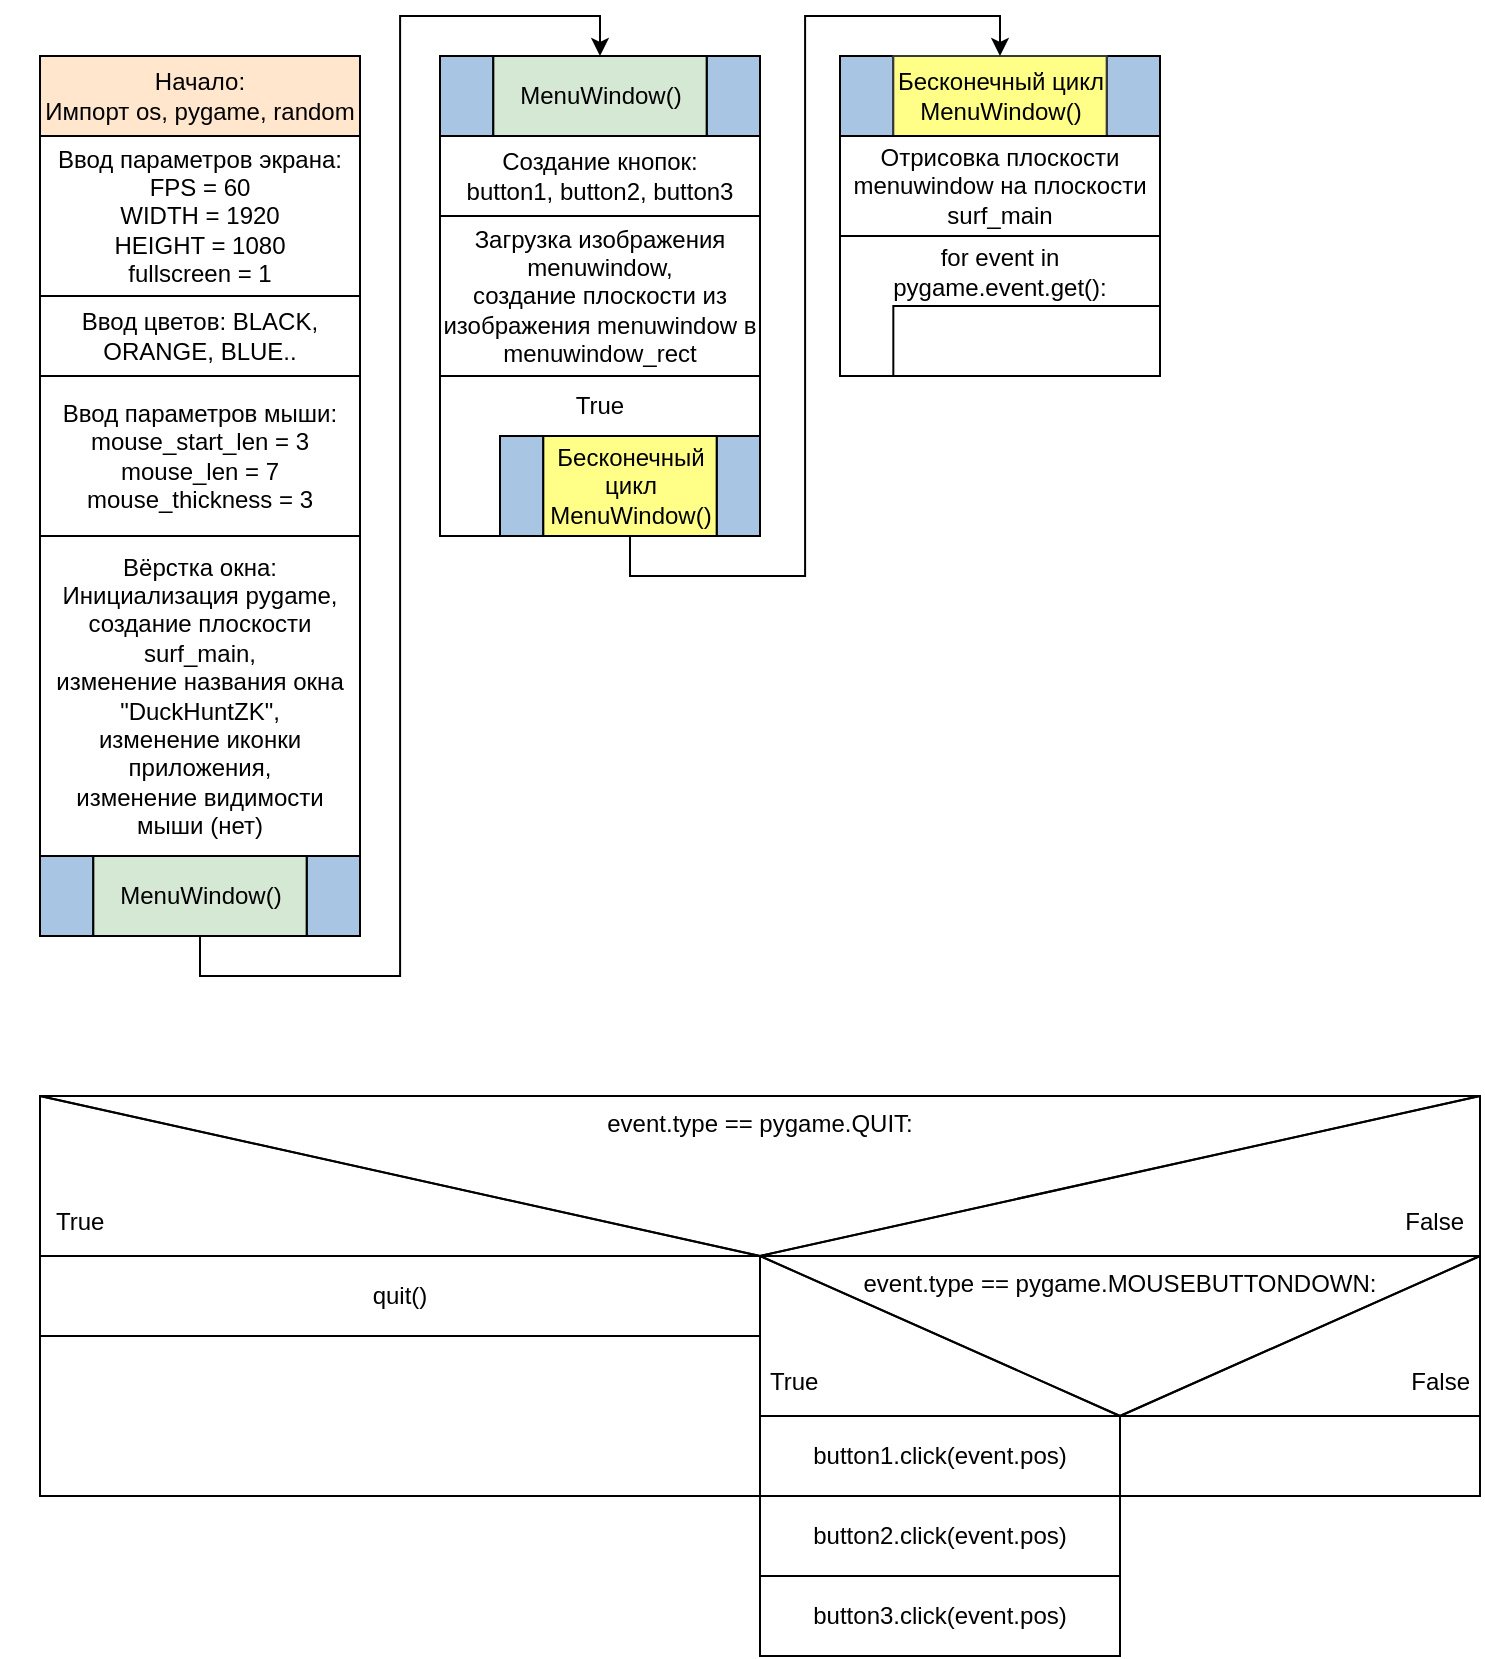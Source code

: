 <mxfile version="12.6.5" type="github">
  <diagram id="prtHgNgQTEPvFCAcTncT" name="Page-1">
    <mxGraphModel dx="827" dy="929" grid="1" gridSize="10" guides="1" tooltips="1" connect="1" arrows="1" fold="1" page="1" pageScale="1" pageWidth="827" pageHeight="1169" math="0" shadow="0">
      <root>
        <mxCell id="0"/>
        <mxCell id="1" parent="0"/>
        <mxCell id="jdtG7Yh1p48Bzpzom1qN-37" value="" style="group" parent="1" vertex="1" connectable="0">
          <mxGeometry x="20" y="20.0" width="120" height="40" as="geometry"/>
        </mxCell>
        <mxCell id="n9Zh9XnR0L69BOQKEp_e-7" value="Ввод параметров экрана: FPS = 60&lt;br&gt;WIDTH = 1920&lt;br&gt;HEIGHT = 1080&lt;br&gt;fullscreen = 1&lt;br&gt;" style="rounded=0;whiteSpace=wrap;html=1;" parent="1" vertex="1">
          <mxGeometry x="40" y="80" width="160" height="80" as="geometry"/>
        </mxCell>
        <mxCell id="n9Zh9XnR0L69BOQKEp_e-13" value="&lt;div style=&quot;white-space: normal&quot;&gt;Ввод цветов: BLACK, ORANGE, BLUE..&lt;/div&gt;" style="rounded=0;whiteSpace=wrap;html=1;" parent="1" vertex="1">
          <mxGeometry x="40" y="160" width="160" height="40" as="geometry"/>
        </mxCell>
        <mxCell id="n9Zh9XnR0L69BOQKEp_e-17" value="&lt;span style=&quot;white-space: normal&quot;&gt;Ввод параметров мыши: mouse_start_len = 3&lt;/span&gt;&lt;br style=&quot;white-space: normal&quot;&gt;&lt;div style=&quot;white-space: normal&quot;&gt;mouse_len = 7&lt;/div&gt;&lt;div style=&quot;white-space: normal&quot;&gt;mouse_thickness = 3&lt;/div&gt;" style="rounded=0;whiteSpace=wrap;html=1;" parent="1" vertex="1">
          <mxGeometry x="40" y="200" width="160" height="80" as="geometry"/>
        </mxCell>
        <mxCell id="n9Zh9XnR0L69BOQKEp_e-27" value="Вёрстка окна:&lt;br&gt;Инициализация pygame,&lt;br&gt;создание плоскости surf_main,&lt;br&gt;изменение названия окна &quot;DuckHuntZK&quot;,&lt;br&gt;изменение иконки приложения,&lt;br&gt;изменение видимости мыши (нет)" style="rounded=0;whiteSpace=wrap;html=1;" parent="1" vertex="1">
          <mxGeometry x="40" y="280" width="160" height="160" as="geometry"/>
        </mxCell>
        <mxCell id="kuAtARL2WekMiC1p0sdf-1" value="Начало:&lt;br&gt;Импорт os, pygame, random" style="rounded=0;whiteSpace=wrap;html=1;fillColor=#ffe6cc;strokeColor=#000000;" vertex="1" parent="1">
          <mxGeometry x="40" y="40" width="160" height="40" as="geometry"/>
        </mxCell>
        <mxCell id="kuAtARL2WekMiC1p0sdf-10" value="" style="group;strokeColor=#000000;fillColor=#FFFFFF;" vertex="1" connectable="0" parent="1">
          <mxGeometry x="40" y="440" width="160" height="40" as="geometry"/>
        </mxCell>
        <mxCell id="kuAtARL2WekMiC1p0sdf-11" value="" style="group" vertex="1" connectable="0" parent="kuAtARL2WekMiC1p0sdf-10">
          <mxGeometry width="160" height="40" as="geometry"/>
        </mxCell>
        <mxCell id="kuAtARL2WekMiC1p0sdf-12" value="" style="group" vertex="1" connectable="0" parent="kuAtARL2WekMiC1p0sdf-11">
          <mxGeometry width="160" height="40" as="geometry"/>
        </mxCell>
        <mxCell id="kuAtARL2WekMiC1p0sdf-13" value="" style="rounded=0;whiteSpace=wrap;html=1;fillColor=#A8C6E3;strokeColor=#000000;fontColor=#ffffff;" vertex="1" parent="kuAtARL2WekMiC1p0sdf-12">
          <mxGeometry x="133.333" width="26.667" height="40" as="geometry"/>
        </mxCell>
        <mxCell id="kuAtARL2WekMiC1p0sdf-14" value="" style="rounded=0;whiteSpace=wrap;html=1;fillColor=#A8C6E3;strokeColor=#000000;fontColor=#ffffff;" vertex="1" parent="kuAtARL2WekMiC1p0sdf-12">
          <mxGeometry width="26.667" height="40" as="geometry"/>
        </mxCell>
        <mxCell id="kuAtARL2WekMiC1p0sdf-15" value="MenuWindow()" style="rounded=0;whiteSpace=wrap;html=1;fillColor=#d5e8d4;strokeColor=#000000;" vertex="1" parent="kuAtARL2WekMiC1p0sdf-12">
          <mxGeometry x="26.667" width="106.667" height="40" as="geometry"/>
        </mxCell>
        <mxCell id="kuAtARL2WekMiC1p0sdf-53" style="edgeStyle=orthogonalEdgeStyle;rounded=0;orthogonalLoop=1;jettySize=auto;html=1;exitX=0.5;exitY=1;exitDx=0;exitDy=0;entryX=0.5;entryY=0;entryDx=0;entryDy=0;" edge="1" parent="1" source="kuAtARL2WekMiC1p0sdf-15" target="kuAtARL2WekMiC1p0sdf-51">
          <mxGeometry relative="1" as="geometry">
            <mxPoint x="280" y="-10" as="targetPoint"/>
          </mxGeometry>
        </mxCell>
        <mxCell id="n9Zh9XnR0L69BOQKEp_e-25" value="Создание кнопок:&lt;br&gt;button1, button2, button3" style="rounded=0;whiteSpace=wrap;html=1;" parent="1" vertex="1">
          <mxGeometry x="240" y="80.0" width="160" height="40.0" as="geometry"/>
        </mxCell>
        <mxCell id="n9Zh9XnR0L69BOQKEp_e-26" value="Загрузка изображения menuwindow,&lt;br&gt;создание плоскости из изображения menuwindow в menuwindow_rect" style="rounded=0;whiteSpace=wrap;html=1;" parent="1" vertex="1">
          <mxGeometry x="240" y="120.0" width="160" height="80.0" as="geometry"/>
        </mxCell>
        <mxCell id="kuAtARL2WekMiC1p0sdf-46" value="" style="group;strokeColor=#000000;fillColor=#FFFFFF;" vertex="1" connectable="0" parent="1">
          <mxGeometry x="240" y="40" width="160" height="40.0" as="geometry"/>
        </mxCell>
        <mxCell id="kuAtARL2WekMiC1p0sdf-47" value="" style="group" vertex="1" connectable="0" parent="kuAtARL2WekMiC1p0sdf-46">
          <mxGeometry width="160" height="40.0" as="geometry"/>
        </mxCell>
        <mxCell id="kuAtARL2WekMiC1p0sdf-48" value="" style="group" vertex="1" connectable="0" parent="kuAtARL2WekMiC1p0sdf-47">
          <mxGeometry width="160" height="40.0" as="geometry"/>
        </mxCell>
        <mxCell id="kuAtARL2WekMiC1p0sdf-49" value="" style="rounded=0;whiteSpace=wrap;html=1;fillColor=#A8C6E3;strokeColor=#000000;fontColor=#ffffff;" vertex="1" parent="kuAtARL2WekMiC1p0sdf-48">
          <mxGeometry x="133.333" width="26.667" height="40.0" as="geometry"/>
        </mxCell>
        <mxCell id="kuAtARL2WekMiC1p0sdf-50" value="" style="rounded=0;whiteSpace=wrap;html=1;fillColor=#A8C6E3;strokeColor=#000000;fontColor=#ffffff;" vertex="1" parent="kuAtARL2WekMiC1p0sdf-48">
          <mxGeometry width="26.667" height="40.0" as="geometry"/>
        </mxCell>
        <mxCell id="kuAtARL2WekMiC1p0sdf-51" value="MenuWindow()" style="rounded=0;whiteSpace=wrap;html=1;fillColor=#d5e8d4;strokeColor=#000000;" vertex="1" parent="kuAtARL2WekMiC1p0sdf-48">
          <mxGeometry x="26.667" width="106.667" height="40.0" as="geometry"/>
        </mxCell>
        <mxCell id="kuAtARL2WekMiC1p0sdf-73" value="" style="group;strokeColor=#000000;fillColor=#FFFFFF;" vertex="1" connectable="0" parent="1">
          <mxGeometry x="240" y="200" width="160" height="80.0" as="geometry"/>
        </mxCell>
        <mxCell id="kuAtARL2WekMiC1p0sdf-74" value="" style="rounded=0;whiteSpace=wrap;html=1;" vertex="1" parent="kuAtARL2WekMiC1p0sdf-73">
          <mxGeometry width="160" height="80" as="geometry"/>
        </mxCell>
        <mxCell id="kuAtARL2WekMiC1p0sdf-75" value="True" style="rounded=0;whiteSpace=wrap;html=1;fillColor=none;strokeColor=none;" vertex="1" parent="kuAtARL2WekMiC1p0sdf-73">
          <mxGeometry width="160" height="30" as="geometry"/>
        </mxCell>
        <mxCell id="kuAtARL2WekMiC1p0sdf-76" value="" style="rounded=0;whiteSpace=wrap;html=1;" vertex="1" parent="kuAtARL2WekMiC1p0sdf-73">
          <mxGeometry x="40" y="40" width="120" height="40" as="geometry"/>
        </mxCell>
        <mxCell id="kuAtARL2WekMiC1p0sdf-77" value="" style="group;strokeColor=#000000;fillColor=#FFFFFF;" vertex="1" connectable="0" parent="kuAtARL2WekMiC1p0sdf-73">
          <mxGeometry x="30" y="30" width="130" height="50" as="geometry"/>
        </mxCell>
        <mxCell id="kuAtARL2WekMiC1p0sdf-78" value="" style="group" vertex="1" connectable="0" parent="kuAtARL2WekMiC1p0sdf-77">
          <mxGeometry width="130" height="50" as="geometry"/>
        </mxCell>
        <mxCell id="kuAtARL2WekMiC1p0sdf-79" value="" style="group" vertex="1" connectable="0" parent="kuAtARL2WekMiC1p0sdf-78">
          <mxGeometry width="130" height="50" as="geometry"/>
        </mxCell>
        <mxCell id="kuAtARL2WekMiC1p0sdf-80" value="" style="rounded=0;whiteSpace=wrap;html=1;fillColor=#A8C6E3;strokeColor=#000000;fontColor=#ffffff;" vertex="1" parent="kuAtARL2WekMiC1p0sdf-79">
          <mxGeometry x="108.333" width="21.667" height="50" as="geometry"/>
        </mxCell>
        <mxCell id="kuAtARL2WekMiC1p0sdf-81" value="" style="rounded=0;whiteSpace=wrap;html=1;fillColor=#A8C6E3;strokeColor=#000000;fontColor=#ffffff;" vertex="1" parent="kuAtARL2WekMiC1p0sdf-79">
          <mxGeometry width="21.667" height="50" as="geometry"/>
        </mxCell>
        <mxCell id="kuAtARL2WekMiC1p0sdf-82" value="Бесконечный цикл MenuWindow()" style="rounded=0;whiteSpace=wrap;html=1;fillColor=#ffff88;strokeColor=#000000;" vertex="1" parent="kuAtARL2WekMiC1p0sdf-79">
          <mxGeometry x="21.667" width="86.667" height="50" as="geometry"/>
        </mxCell>
        <mxCell id="kuAtARL2WekMiC1p0sdf-83" value="" style="group;strokeColor=#000000;fillColor=#FFFFFF;" vertex="1" connectable="0" parent="1">
          <mxGeometry x="440" y="40" width="160" height="40" as="geometry"/>
        </mxCell>
        <mxCell id="kuAtARL2WekMiC1p0sdf-84" value="" style="group" vertex="1" connectable="0" parent="kuAtARL2WekMiC1p0sdf-83">
          <mxGeometry width="160" height="40" as="geometry"/>
        </mxCell>
        <mxCell id="kuAtARL2WekMiC1p0sdf-85" value="" style="group" vertex="1" connectable="0" parent="kuAtARL2WekMiC1p0sdf-84">
          <mxGeometry width="160" height="40" as="geometry"/>
        </mxCell>
        <mxCell id="kuAtARL2WekMiC1p0sdf-86" value="" style="rounded=0;whiteSpace=wrap;html=1;fillColor=#A8C6E3;strokeColor=#000000;fontColor=#ffffff;" vertex="1" parent="kuAtARL2WekMiC1p0sdf-85">
          <mxGeometry x="133.333" width="26.667" height="40" as="geometry"/>
        </mxCell>
        <mxCell id="kuAtARL2WekMiC1p0sdf-87" value="" style="rounded=0;whiteSpace=wrap;html=1;fillColor=#A8C6E3;strokeColor=#000000;fontColor=#ffffff;" vertex="1" parent="kuAtARL2WekMiC1p0sdf-85">
          <mxGeometry width="26.667" height="40" as="geometry"/>
        </mxCell>
        <mxCell id="kuAtARL2WekMiC1p0sdf-88" value="&lt;span style=&quot;white-space: normal&quot;&gt;Бесконечный цикл MenuWindow()&lt;/span&gt;" style="rounded=0;whiteSpace=wrap;html=1;fillColor=#ffff88;strokeColor=#36393d;" vertex="1" parent="kuAtARL2WekMiC1p0sdf-85">
          <mxGeometry x="26.667" width="106.667" height="40" as="geometry"/>
        </mxCell>
        <mxCell id="kuAtARL2WekMiC1p0sdf-91" style="edgeStyle=orthogonalEdgeStyle;rounded=0;orthogonalLoop=1;jettySize=auto;html=1;entryX=0.5;entryY=0;entryDx=0;entryDy=0;exitX=0.5;exitY=1;exitDx=0;exitDy=0;" edge="1" parent="1" source="kuAtARL2WekMiC1p0sdf-82" target="kuAtARL2WekMiC1p0sdf-88">
          <mxGeometry relative="1" as="geometry"/>
        </mxCell>
        <mxCell id="kuAtARL2WekMiC1p0sdf-93" value="Отрисовка плоскости menuwindow на плоскости surf_main" style="rounded=0;whiteSpace=wrap;html=1;strokeColor=#000000;fillColor=#FFFFFF;" vertex="1" parent="1">
          <mxGeometry x="440" y="80" width="160" height="50" as="geometry"/>
        </mxCell>
        <mxCell id="kuAtARL2WekMiC1p0sdf-95" value="" style="group;strokeColor=#000000;fillColor=#FFFFFF;" vertex="1" connectable="0" parent="1">
          <mxGeometry x="440" y="130" width="160" height="70" as="geometry"/>
        </mxCell>
        <mxCell id="kuAtARL2WekMiC1p0sdf-96" value="" style="rounded=0;whiteSpace=wrap;html=1;" vertex="1" parent="kuAtARL2WekMiC1p0sdf-95">
          <mxGeometry width="160" height="70" as="geometry"/>
        </mxCell>
        <mxCell id="kuAtARL2WekMiC1p0sdf-97" value="for event in pygame.event.get():" style="rounded=0;whiteSpace=wrap;html=1;fillColor=none;strokeColor=none;" vertex="1" parent="kuAtARL2WekMiC1p0sdf-95">
          <mxGeometry width="160" height="35" as="geometry"/>
        </mxCell>
        <mxCell id="kuAtARL2WekMiC1p0sdf-98" value="" style="rounded=0;whiteSpace=wrap;html=1;" vertex="1" parent="kuAtARL2WekMiC1p0sdf-95">
          <mxGeometry x="26.667" y="35" width="133.333" height="35" as="geometry"/>
        </mxCell>
        <mxCell id="kuAtARL2WekMiC1p0sdf-146" value="" style="group" vertex="1" connectable="0" parent="1">
          <mxGeometry x="40" y="560" width="720" height="200" as="geometry"/>
        </mxCell>
        <mxCell id="kuAtARL2WekMiC1p0sdf-122" value="" style="group" vertex="1" connectable="0" parent="kuAtARL2WekMiC1p0sdf-146">
          <mxGeometry width="720" height="200" as="geometry"/>
        </mxCell>
        <mxCell id="kuAtARL2WekMiC1p0sdf-99" value="" style="group;strokeColor=#000000;fillColor=#FFFFFF;" vertex="1" connectable="0" parent="kuAtARL2WekMiC1p0sdf-122">
          <mxGeometry width="720" height="200" as="geometry"/>
        </mxCell>
        <mxCell id="kuAtARL2WekMiC1p0sdf-100" value="" style="group;fillColor=none;" vertex="1" connectable="0" parent="kuAtARL2WekMiC1p0sdf-99">
          <mxGeometry width="720" height="200" as="geometry"/>
        </mxCell>
        <mxCell id="kuAtARL2WekMiC1p0sdf-101" value="" style="rounded=0;whiteSpace=wrap;html=1;fillColor=none;" vertex="1" parent="kuAtARL2WekMiC1p0sdf-100">
          <mxGeometry width="720" height="120" as="geometry"/>
        </mxCell>
        <mxCell id="kuAtARL2WekMiC1p0sdf-102" value="" style="group;fillColor=none;" vertex="1" connectable="0" parent="kuAtARL2WekMiC1p0sdf-100">
          <mxGeometry width="720" height="120" as="geometry"/>
        </mxCell>
        <mxCell id="kuAtARL2WekMiC1p0sdf-103" value="" style="group" vertex="1" connectable="0" parent="kuAtARL2WekMiC1p0sdf-102">
          <mxGeometry width="720" height="120" as="geometry"/>
        </mxCell>
        <mxCell id="kuAtARL2WekMiC1p0sdf-104" value="" style="group" vertex="1" connectable="0" parent="kuAtARL2WekMiC1p0sdf-103">
          <mxGeometry width="720" height="80" as="geometry"/>
        </mxCell>
        <mxCell id="kuAtARL2WekMiC1p0sdf-105" value="event.type == pygame.QUIT:" style="group;fillColor=#ffffff;" vertex="1" connectable="0" parent="kuAtARL2WekMiC1p0sdf-104">
          <mxGeometry width="720" height="80" as="geometry"/>
        </mxCell>
        <mxCell id="kuAtARL2WekMiC1p0sdf-106" style="edgeStyle=orthogonalEdgeStyle;rounded=0;orthogonalLoop=1;jettySize=auto;html=1;exitX=0.5;exitY=1;exitDx=0;exitDy=0;" edge="1" parent="kuAtARL2WekMiC1p0sdf-105">
          <mxGeometry relative="1" as="geometry">
            <mxPoint x="360" y="80" as="sourcePoint"/>
            <mxPoint x="360" y="80" as="targetPoint"/>
          </mxGeometry>
        </mxCell>
        <mxCell id="kuAtARL2WekMiC1p0sdf-107" value="" style="endArrow=none;html=1;" edge="1" parent="kuAtARL2WekMiC1p0sdf-105">
          <mxGeometry width="50" height="50" relative="1" as="geometry">
            <mxPoint as="sourcePoint"/>
            <mxPoint x="360" y="80" as="targetPoint"/>
          </mxGeometry>
        </mxCell>
        <mxCell id="kuAtARL2WekMiC1p0sdf-108" value="" style="endArrow=none;html=1;" edge="1" parent="kuAtARL2WekMiC1p0sdf-105">
          <mxGeometry width="50" height="50" relative="1" as="geometry">
            <mxPoint x="360" y="80" as="sourcePoint"/>
            <mxPoint x="720" as="targetPoint"/>
          </mxGeometry>
        </mxCell>
        <mxCell id="kuAtARL2WekMiC1p0sdf-109" value="" style="endArrow=none;html=1;" edge="1" parent="kuAtARL2WekMiC1p0sdf-105">
          <mxGeometry width="50" height="50" relative="1" as="geometry">
            <mxPoint as="sourcePoint"/>
            <mxPoint x="720" as="targetPoint"/>
          </mxGeometry>
        </mxCell>
        <mxCell id="kuAtARL2WekMiC1p0sdf-110" value="" style="group" vertex="1" connectable="0" parent="kuAtARL2WekMiC1p0sdf-105">
          <mxGeometry x="360" width="360" height="80" as="geometry"/>
        </mxCell>
        <mxCell id="kuAtARL2WekMiC1p0sdf-111" value="" style="endArrow=none;html=1;" edge="1" parent="kuAtARL2WekMiC1p0sdf-110">
          <mxGeometry width="50" height="50" relative="1" as="geometry">
            <mxPoint y="80" as="sourcePoint"/>
            <mxPoint x="360" as="targetPoint"/>
          </mxGeometry>
        </mxCell>
        <mxCell id="kuAtARL2WekMiC1p0sdf-112" value="" style="endArrow=none;html=1;" edge="1" parent="kuAtARL2WekMiC1p0sdf-110">
          <mxGeometry width="50" height="50" relative="1" as="geometry">
            <mxPoint x="360" y="80" as="sourcePoint"/>
            <mxPoint x="360" as="targetPoint"/>
          </mxGeometry>
        </mxCell>
        <mxCell id="kuAtARL2WekMiC1p0sdf-113" value="" style="endArrow=none;html=1;" edge="1" parent="kuAtARL2WekMiC1p0sdf-110">
          <mxGeometry width="50" height="50" relative="1" as="geometry">
            <mxPoint y="80" as="sourcePoint"/>
            <mxPoint x="360" y="80" as="targetPoint"/>
          </mxGeometry>
        </mxCell>
        <mxCell id="kuAtARL2WekMiC1p0sdf-114" value="" style="group" vertex="1" connectable="0" parent="kuAtARL2WekMiC1p0sdf-105">
          <mxGeometry width="360" height="80" as="geometry"/>
        </mxCell>
        <mxCell id="kuAtARL2WekMiC1p0sdf-115" value="" style="endArrow=none;html=1;" edge="1" parent="kuAtARL2WekMiC1p0sdf-114">
          <mxGeometry width="50" height="50" relative="1" as="geometry">
            <mxPoint y="80" as="sourcePoint"/>
            <mxPoint as="targetPoint"/>
          </mxGeometry>
        </mxCell>
        <mxCell id="kuAtARL2WekMiC1p0sdf-116" value="" style="endArrow=none;html=1;" edge="1" parent="kuAtARL2WekMiC1p0sdf-114">
          <mxGeometry width="50" height="50" relative="1" as="geometry">
            <mxPoint as="sourcePoint"/>
            <mxPoint x="360" y="80" as="targetPoint"/>
          </mxGeometry>
        </mxCell>
        <mxCell id="kuAtARL2WekMiC1p0sdf-117" value="" style="endArrow=none;html=1;" edge="1" parent="kuAtARL2WekMiC1p0sdf-114">
          <mxGeometry width="50" height="50" relative="1" as="geometry">
            <mxPoint y="80" as="sourcePoint"/>
            <mxPoint x="360" y="80" as="targetPoint"/>
          </mxGeometry>
        </mxCell>
        <mxCell id="kuAtARL2WekMiC1p0sdf-118" value="True" style="rounded=0;whiteSpace=wrap;html=1;fillColor=#ffffff;strokeColor=none;align=left;" vertex="1" parent="kuAtARL2WekMiC1p0sdf-105">
          <mxGeometry x="6" y="56" width="234" height="14" as="geometry"/>
        </mxCell>
        <mxCell id="kuAtARL2WekMiC1p0sdf-119" value="False" style="rounded=0;whiteSpace=wrap;html=1;fillColor=#ffffff;strokeColor=none;align=right;" vertex="1" parent="kuAtARL2WekMiC1p0sdf-105">
          <mxGeometry x="480.0" y="56" width="234" height="14" as="geometry"/>
        </mxCell>
        <mxCell id="kuAtARL2WekMiC1p0sdf-120" value="quit()" style="rounded=0;whiteSpace=wrap;html=1;fillColor=#ffffff;" vertex="1" parent="kuAtARL2WekMiC1p0sdf-103">
          <mxGeometry y="80" width="360" height="40" as="geometry"/>
        </mxCell>
        <mxCell id="kuAtARL2WekMiC1p0sdf-123" value="" style="group;strokeColor=#000000;fillColor=#FFFFFF;" vertex="1" connectable="0" parent="kuAtARL2WekMiC1p0sdf-100">
          <mxGeometry x="360" y="80" width="360" height="120" as="geometry"/>
        </mxCell>
        <mxCell id="kuAtARL2WekMiC1p0sdf-124" value="" style="group;fillColor=none;" vertex="1" connectable="0" parent="kuAtARL2WekMiC1p0sdf-123">
          <mxGeometry width="360" height="120" as="geometry"/>
        </mxCell>
        <mxCell id="kuAtARL2WekMiC1p0sdf-125" value="" style="rounded=0;whiteSpace=wrap;html=1;fillColor=none;" vertex="1" parent="kuAtARL2WekMiC1p0sdf-124">
          <mxGeometry width="360" height="120" as="geometry"/>
        </mxCell>
        <mxCell id="kuAtARL2WekMiC1p0sdf-126" value="" style="group;fillColor=none;" vertex="1" connectable="0" parent="kuAtARL2WekMiC1p0sdf-124">
          <mxGeometry width="360" height="120" as="geometry"/>
        </mxCell>
        <mxCell id="kuAtARL2WekMiC1p0sdf-127" value="" style="group" vertex="1" connectable="0" parent="kuAtARL2WekMiC1p0sdf-126">
          <mxGeometry width="360" height="120" as="geometry"/>
        </mxCell>
        <mxCell id="kuAtARL2WekMiC1p0sdf-128" value="" style="group" vertex="1" connectable="0" parent="kuAtARL2WekMiC1p0sdf-127">
          <mxGeometry width="360" height="80" as="geometry"/>
        </mxCell>
        <mxCell id="kuAtARL2WekMiC1p0sdf-129" value="event.type == pygame.MOUSEBUTTONDOWN:" style="group;fillColor=#ffffff;" vertex="1" connectable="0" parent="kuAtARL2WekMiC1p0sdf-128">
          <mxGeometry width="360" height="80" as="geometry"/>
        </mxCell>
        <mxCell id="kuAtARL2WekMiC1p0sdf-130" style="edgeStyle=orthogonalEdgeStyle;rounded=0;orthogonalLoop=1;jettySize=auto;html=1;exitX=0.5;exitY=1;exitDx=0;exitDy=0;" edge="1" parent="kuAtARL2WekMiC1p0sdf-129">
          <mxGeometry relative="1" as="geometry">
            <mxPoint x="180" y="80" as="sourcePoint"/>
            <mxPoint x="180" y="80" as="targetPoint"/>
          </mxGeometry>
        </mxCell>
        <mxCell id="kuAtARL2WekMiC1p0sdf-131" value="" style="endArrow=none;html=1;" edge="1" parent="kuAtARL2WekMiC1p0sdf-129">
          <mxGeometry width="50" height="50" relative="1" as="geometry">
            <mxPoint as="sourcePoint"/>
            <mxPoint x="180" y="80" as="targetPoint"/>
          </mxGeometry>
        </mxCell>
        <mxCell id="kuAtARL2WekMiC1p0sdf-132" value="" style="endArrow=none;html=1;" edge="1" parent="kuAtARL2WekMiC1p0sdf-129">
          <mxGeometry width="50" height="50" relative="1" as="geometry">
            <mxPoint x="180" y="80" as="sourcePoint"/>
            <mxPoint x="360" as="targetPoint"/>
          </mxGeometry>
        </mxCell>
        <mxCell id="kuAtARL2WekMiC1p0sdf-133" value="" style="endArrow=none;html=1;" edge="1" parent="kuAtARL2WekMiC1p0sdf-129">
          <mxGeometry width="50" height="50" relative="1" as="geometry">
            <mxPoint as="sourcePoint"/>
            <mxPoint x="360" as="targetPoint"/>
          </mxGeometry>
        </mxCell>
        <mxCell id="kuAtARL2WekMiC1p0sdf-134" value="" style="group" vertex="1" connectable="0" parent="kuAtARL2WekMiC1p0sdf-129">
          <mxGeometry x="180" width="180" height="80" as="geometry"/>
        </mxCell>
        <mxCell id="kuAtARL2WekMiC1p0sdf-135" value="" style="endArrow=none;html=1;" edge="1" parent="kuAtARL2WekMiC1p0sdf-134">
          <mxGeometry width="50" height="50" relative="1" as="geometry">
            <mxPoint y="80" as="sourcePoint"/>
            <mxPoint x="180" as="targetPoint"/>
          </mxGeometry>
        </mxCell>
        <mxCell id="kuAtARL2WekMiC1p0sdf-136" value="" style="endArrow=none;html=1;" edge="1" parent="kuAtARL2WekMiC1p0sdf-134">
          <mxGeometry width="50" height="50" relative="1" as="geometry">
            <mxPoint x="180" y="80" as="sourcePoint"/>
            <mxPoint x="180" as="targetPoint"/>
          </mxGeometry>
        </mxCell>
        <mxCell id="kuAtARL2WekMiC1p0sdf-137" value="" style="endArrow=none;html=1;" edge="1" parent="kuAtARL2WekMiC1p0sdf-134">
          <mxGeometry width="50" height="50" relative="1" as="geometry">
            <mxPoint y="80" as="sourcePoint"/>
            <mxPoint x="180" y="80" as="targetPoint"/>
          </mxGeometry>
        </mxCell>
        <mxCell id="kuAtARL2WekMiC1p0sdf-138" value="" style="group" vertex="1" connectable="0" parent="kuAtARL2WekMiC1p0sdf-129">
          <mxGeometry width="180" height="80" as="geometry"/>
        </mxCell>
        <mxCell id="kuAtARL2WekMiC1p0sdf-139" value="" style="endArrow=none;html=1;" edge="1" parent="kuAtARL2WekMiC1p0sdf-138">
          <mxGeometry width="50" height="50" relative="1" as="geometry">
            <mxPoint y="80" as="sourcePoint"/>
            <mxPoint as="targetPoint"/>
          </mxGeometry>
        </mxCell>
        <mxCell id="kuAtARL2WekMiC1p0sdf-140" value="" style="endArrow=none;html=1;" edge="1" parent="kuAtARL2WekMiC1p0sdf-138">
          <mxGeometry width="50" height="50" relative="1" as="geometry">
            <mxPoint as="sourcePoint"/>
            <mxPoint x="180" y="80" as="targetPoint"/>
          </mxGeometry>
        </mxCell>
        <mxCell id="kuAtARL2WekMiC1p0sdf-141" value="" style="endArrow=none;html=1;" edge="1" parent="kuAtARL2WekMiC1p0sdf-138">
          <mxGeometry width="50" height="50" relative="1" as="geometry">
            <mxPoint y="80" as="sourcePoint"/>
            <mxPoint x="180" y="80" as="targetPoint"/>
          </mxGeometry>
        </mxCell>
        <mxCell id="kuAtARL2WekMiC1p0sdf-142" value="True" style="rounded=0;whiteSpace=wrap;html=1;fillColor=#ffffff;strokeColor=none;align=left;" vertex="1" parent="kuAtARL2WekMiC1p0sdf-129">
          <mxGeometry x="3" y="56" width="117" height="14" as="geometry"/>
        </mxCell>
        <mxCell id="kuAtARL2WekMiC1p0sdf-143" value="False" style="rounded=0;whiteSpace=wrap;html=1;fillColor=#ffffff;strokeColor=none;align=right;" vertex="1" parent="kuAtARL2WekMiC1p0sdf-129">
          <mxGeometry x="240.0" y="56" width="117" height="14" as="geometry"/>
        </mxCell>
        <mxCell id="kuAtARL2WekMiC1p0sdf-144" value="&lt;div&gt;button1.click(event.pos)&lt;/div&gt;" style="rounded=0;whiteSpace=wrap;html=1;fillColor=#ffffff;" vertex="1" parent="kuAtARL2WekMiC1p0sdf-127">
          <mxGeometry y="80" width="180" height="40" as="geometry"/>
        </mxCell>
        <mxCell id="kuAtARL2WekMiC1p0sdf-145" value="" style="rounded=0;whiteSpace=wrap;html=1;fillColor=#ffffff;" vertex="1" parent="kuAtARL2WekMiC1p0sdf-127">
          <mxGeometry x="180" y="80" width="180" height="40" as="geometry"/>
        </mxCell>
        <mxCell id="kuAtARL2WekMiC1p0sdf-147" value="&lt;div style=&quot;white-space: normal&quot;&gt;&lt;span&gt;button2.click(event.pos)&lt;/span&gt;&lt;/div&gt;" style="rounded=0;whiteSpace=wrap;html=1;strokeColor=#000000;fillColor=#FFFFFF;" vertex="1" parent="1">
          <mxGeometry x="400" y="760" width="180" height="40" as="geometry"/>
        </mxCell>
        <mxCell id="kuAtARL2WekMiC1p0sdf-149" value="&lt;div style=&quot;white-space: normal&quot;&gt;&lt;span&gt;button3.click(event.pos)&lt;/span&gt;&lt;br&gt;&lt;/div&gt;" style="rounded=0;whiteSpace=wrap;html=1;strokeColor=#000000;fillColor=#FFFFFF;" vertex="1" parent="1">
          <mxGeometry x="400" y="800" width="180" height="40" as="geometry"/>
        </mxCell>
      </root>
    </mxGraphModel>
  </diagram>
</mxfile>
